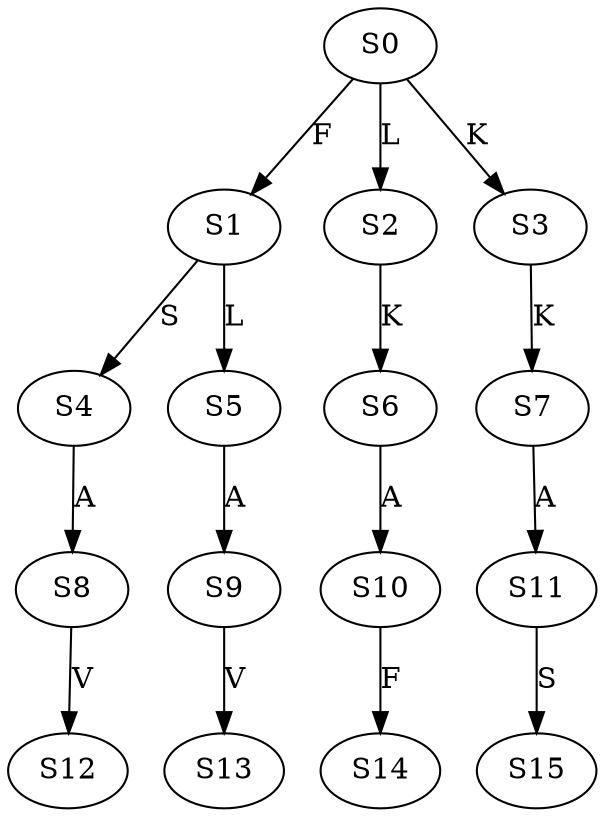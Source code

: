 strict digraph  {
	S0 -> S1 [ label = F ];
	S0 -> S2 [ label = L ];
	S0 -> S3 [ label = K ];
	S1 -> S4 [ label = S ];
	S1 -> S5 [ label = L ];
	S2 -> S6 [ label = K ];
	S3 -> S7 [ label = K ];
	S4 -> S8 [ label = A ];
	S5 -> S9 [ label = A ];
	S6 -> S10 [ label = A ];
	S7 -> S11 [ label = A ];
	S8 -> S12 [ label = V ];
	S9 -> S13 [ label = V ];
	S10 -> S14 [ label = F ];
	S11 -> S15 [ label = S ];
}
